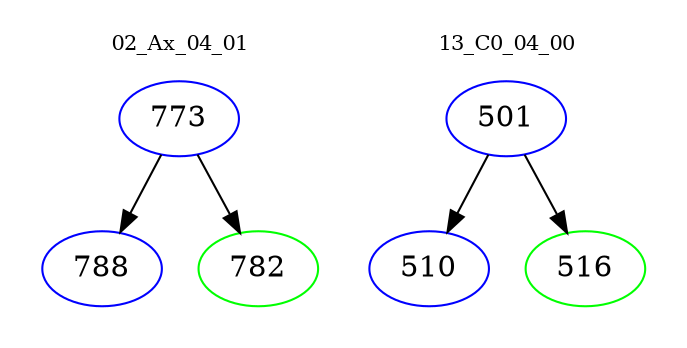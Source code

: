 digraph{
subgraph cluster_0 {
color = white
label = "02_Ax_04_01";
fontsize=10;
T0_773 [label="773", color="blue"]
T0_773 -> T0_788 [color="black"]
T0_788 [label="788", color="blue"]
T0_773 -> T0_782 [color="black"]
T0_782 [label="782", color="green"]
}
subgraph cluster_1 {
color = white
label = "13_C0_04_00";
fontsize=10;
T1_501 [label="501", color="blue"]
T1_501 -> T1_510 [color="black"]
T1_510 [label="510", color="blue"]
T1_501 -> T1_516 [color="black"]
T1_516 [label="516", color="green"]
}
}
